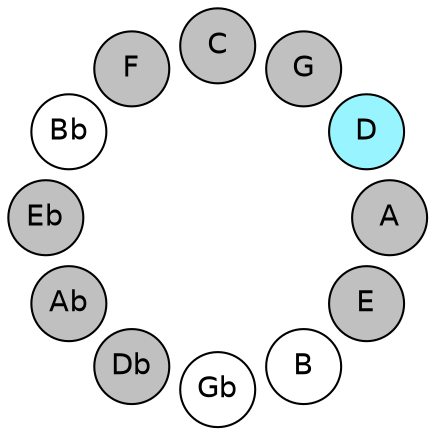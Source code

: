 
graph {

layout = circo;
mindist = .1

node [shape = circle, fontname = Helvetica, margin = 0, style = filled]
edge [style=invis]

subgraph 1 {
	E -- B -- Gb -- Db -- Ab -- Eb -- Bb -- F -- C -- G -- D -- A -- E
}

E [fillcolor = gray];
B [fillcolor = white];
Gb [fillcolor = white];
Db [fillcolor = gray];
Ab [fillcolor = gray];
Eb [fillcolor = gray];
Bb [fillcolor = white];
F [fillcolor = gray];
C [fillcolor = gray];
G [fillcolor = gray];
D [fillcolor = cadetblue1];
A [fillcolor = gray];
}
